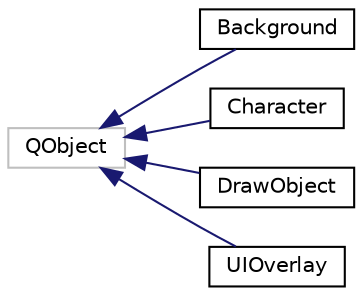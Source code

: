 digraph "Graphical Class Hierarchy"
{
  edge [fontname="Helvetica",fontsize="10",labelfontname="Helvetica",labelfontsize="10"];
  node [fontname="Helvetica",fontsize="10",shape=record];
  rankdir="LR";
  Node1 [label="QObject",height=0.2,width=0.4,color="grey75", fillcolor="white", style="filled"];
  Node1 -> Node2 [dir="back",color="midnightblue",fontsize="10",style="solid",fontname="Helvetica"];
  Node2 [label="Background",height=0.2,width=0.4,color="black", fillcolor="white", style="filled",URL="$class_background.html",tooltip="Background Klasse für den Hintergrund. "];
  Node1 -> Node3 [dir="back",color="midnightblue",fontsize="10",style="solid",fontname="Helvetica"];
  Node3 [label="Character",height=0.2,width=0.4,color="black", fillcolor="white", style="filled",URL="$class_character.html",tooltip="Character Klasse ist für die Darstellung und Bewegungen der Charaktere zuständig. ..."];
  Node1 -> Node4 [dir="back",color="midnightblue",fontsize="10",style="solid",fontname="Helvetica"];
  Node4 [label="DrawObject",height=0.2,width=0.4,color="black", fillcolor="white", style="filled",URL="$class_draw_object.html",tooltip="drawObject Klasse um ein Objekt zeichnen zu können. "];
  Node1 -> Node5 [dir="back",color="midnightblue",fontsize="10",style="solid",fontname="Helvetica"];
  Node5 [label="UIOverlay",height=0.2,width=0.4,color="black", fillcolor="white", style="filled",URL="$class_u_i_overlay.html",tooltip="UIOverlay Klasse ist für die Darstellung des Interfaces zuständig. "];
}
